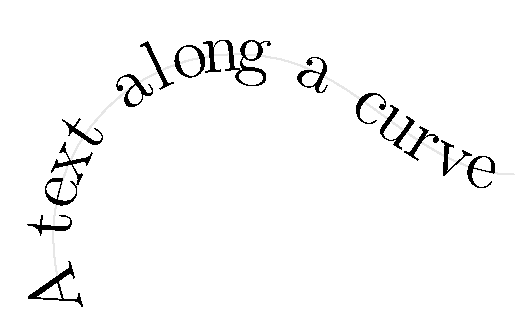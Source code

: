 unitsize(4cm);

string text="A text along a curve";
path p=(0,0)..(1,1)..(2,0.5){dir(0)};
int n=length(text);
real at=0;
real step=arclength(p)/n;

for (int i=0; i<n; ++i){
  real t=arctime(p,at);
  label(rotate(degrees(angle(dir(p,t),false)))*scale(3)*baseline(substr(text,i,1)),point(p,t));
  at += step;
 }

draw(p,lightgrey);